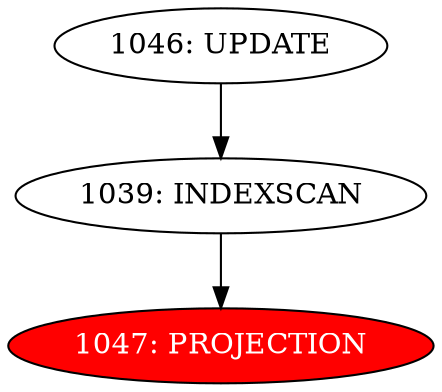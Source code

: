 digraph name {
1039 [label="1039: INDEXSCAN" ];
1039 -> 1047;
1047 [label="1047: PROJECTION" fontcolor="white" style="filled" fillcolor="red"];
1046 [label="1046: UPDATE" ];
1046 -> 1039;

}

